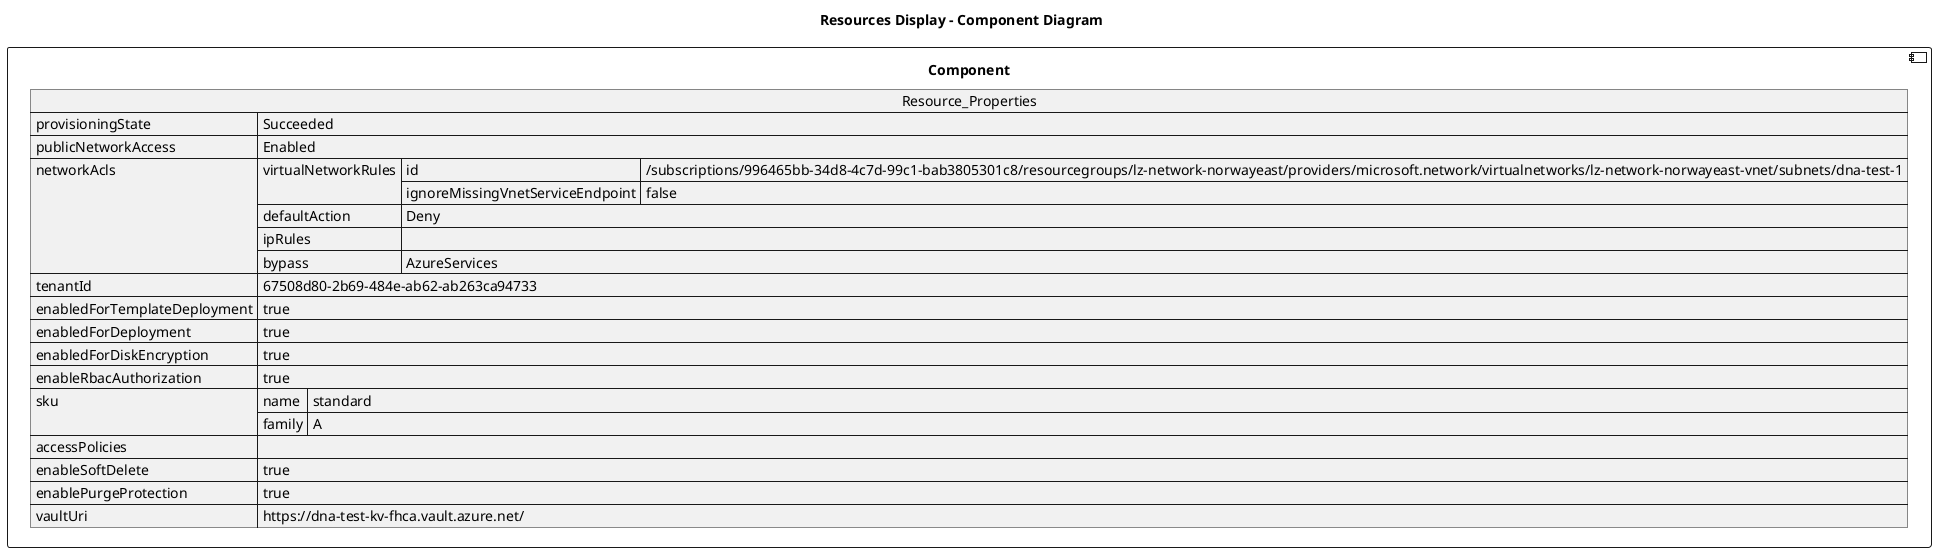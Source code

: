 @startuml

title Resources Display - Component Diagram

component Component {

json  Resource_Properties {
  "provisioningState": "Succeeded",
  "publicNetworkAccess": "Enabled",
  "networkAcls": {
    "virtualNetworkRules": [
      {
        "id": "/subscriptions/996465bb-34d8-4c7d-99c1-bab3805301c8/resourcegroups/lz-network-norwayeast/providers/microsoft.network/virtualnetworks/lz-network-norwayeast-vnet/subnets/dna-test-1",
        "ignoreMissingVnetServiceEndpoint": false
      }
    ],
    "defaultAction": "Deny",
    "ipRules": [],
    "bypass": "AzureServices"
  },
  "tenantId": "67508d80-2b69-484e-ab62-ab263ca94733",
  "enabledForTemplateDeployment": true,
  "enabledForDeployment": true,
  "enabledForDiskEncryption": true,
  "enableRbacAuthorization": true,
  "sku": {
    "name": "standard",
    "family": "A"
  },
  "accessPolicies": [],
  "enableSoftDelete": true,
  "enablePurgeProtection": true,
  "vaultUri": "https://dna-test-kv-fhca.vault.azure.net/"
}
}
@enduml
